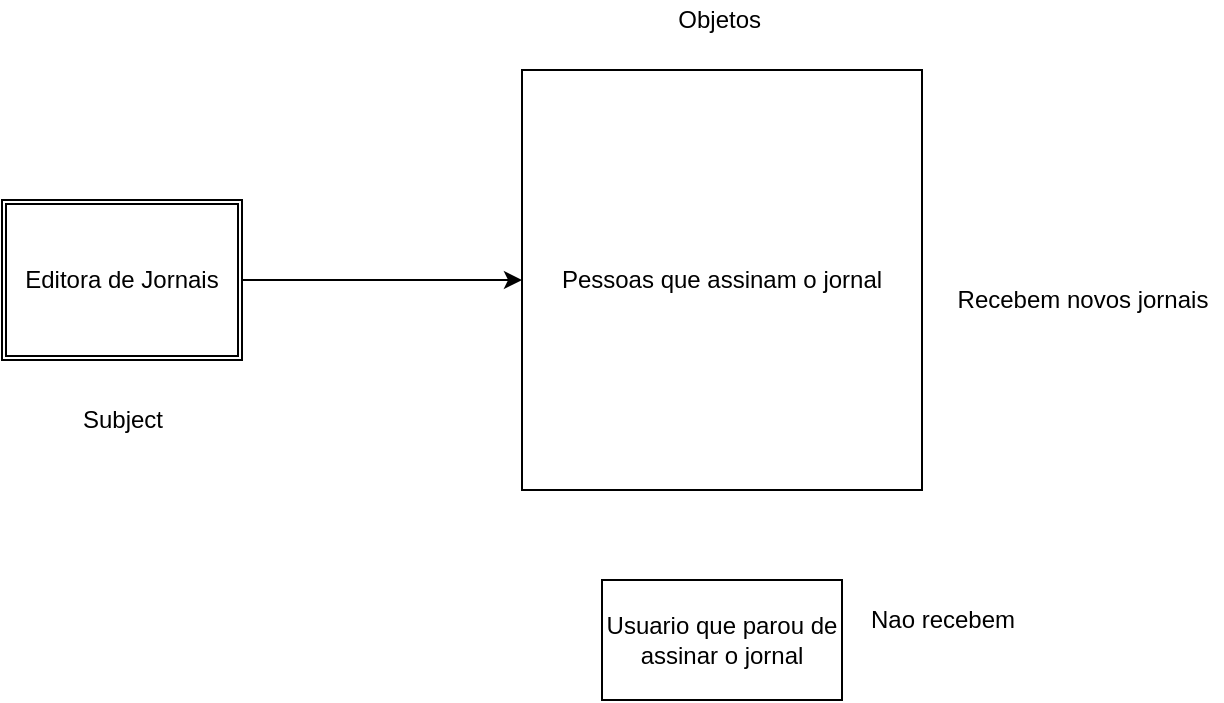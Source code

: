<mxfile>
    <diagram id="8JoTTVRgy95QJ7TJpS0d" name="Page-1">
        <mxGraphModel dx="734" dy="583" grid="1" gridSize="10" guides="1" tooltips="1" connect="1" arrows="1" fold="1" page="1" pageScale="1" pageWidth="850" pageHeight="1100" math="0" shadow="0">
            <root>
                <mxCell id="0"/>
                <mxCell id="1" parent="0"/>
                <mxCell id="7" style="edgeStyle=none;html=1;exitX=1;exitY=0.5;exitDx=0;exitDy=0;entryX=0;entryY=0.5;entryDx=0;entryDy=0;" edge="1" parent="1" source="3" target="6">
                    <mxGeometry relative="1" as="geometry"/>
                </mxCell>
                <mxCell id="3" value="Editora de Jornais" style="shape=ext;double=1;rounded=0;whiteSpace=wrap;html=1;" vertex="1" parent="1">
                    <mxGeometry x="120" y="290" width="120" height="80" as="geometry"/>
                </mxCell>
                <mxCell id="4" value="Subject" style="text;html=1;align=center;verticalAlign=middle;resizable=0;points=[];autosize=1;strokeColor=none;fillColor=none;" vertex="1" parent="1">
                    <mxGeometry x="150" y="390" width="60" height="20" as="geometry"/>
                </mxCell>
                <mxCell id="6" value="Pessoas que assinam o jornal" style="whiteSpace=wrap;html=1;" vertex="1" parent="1">
                    <mxGeometry x="380" y="225" width="200" height="210" as="geometry"/>
                </mxCell>
                <mxCell id="8" value="Usuario que parou de assinar o jornal" style="whiteSpace=wrap;html=1;" vertex="1" parent="1">
                    <mxGeometry x="420" y="480" width="120" height="60" as="geometry"/>
                </mxCell>
                <mxCell id="9" value="Objetos&amp;nbsp;" style="text;html=1;align=center;verticalAlign=middle;resizable=0;points=[];autosize=1;strokeColor=none;fillColor=none;" vertex="1" parent="1">
                    <mxGeometry x="450" y="190" width="60" height="20" as="geometry"/>
                </mxCell>
                <mxCell id="10" value="Recebem novos jornais" style="text;html=1;align=center;verticalAlign=middle;resizable=0;points=[];autosize=1;strokeColor=none;fillColor=none;" vertex="1" parent="1">
                    <mxGeometry x="590" y="330" width="140" height="20" as="geometry"/>
                </mxCell>
                <mxCell id="11" value="Nao recebem" style="text;html=1;align=center;verticalAlign=middle;resizable=0;points=[];autosize=1;strokeColor=none;fillColor=none;" vertex="1" parent="1">
                    <mxGeometry x="545" y="490" width="90" height="20" as="geometry"/>
                </mxCell>
            </root>
        </mxGraphModel>
    </diagram>
</mxfile>